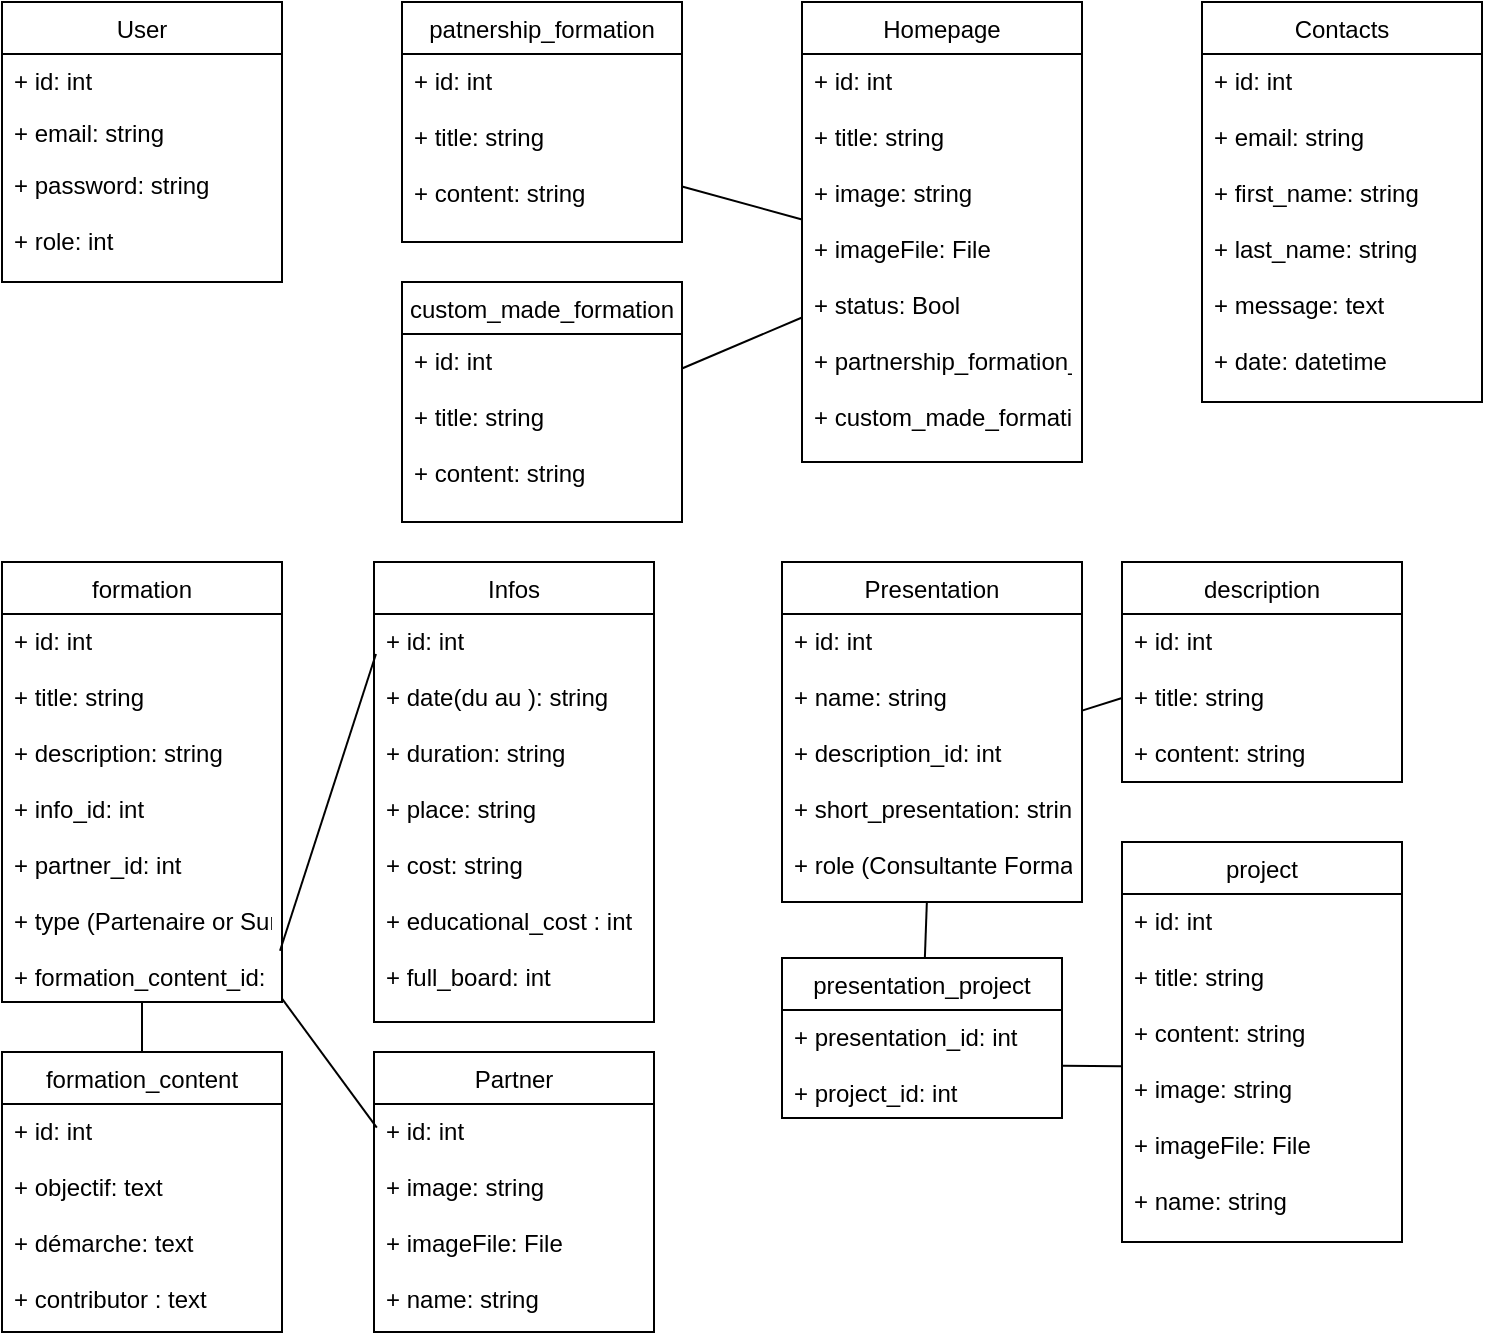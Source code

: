 <mxfile>
    <diagram id="euRm8U93r4pqlFISYigQ" name="Page-1">
        <mxGraphModel dx="862" dy="523" grid="1" gridSize="10" guides="1" tooltips="1" connect="1" arrows="1" fold="1" page="1" pageScale="1" pageWidth="827" pageHeight="1169" math="0" shadow="0">
            <root>
                <mxCell id="0"/>
                <mxCell id="1" parent="0"/>
                <mxCell id="5" value="User" style="swimlane;fontStyle=0;childLayout=stackLayout;horizontal=1;startSize=26;fillColor=none;horizontalStack=0;resizeParent=1;resizeParentMax=0;resizeLast=0;collapsible=1;marginBottom=0;" parent="1" vertex="1">
                    <mxGeometry x="40" y="40" width="140" height="140" as="geometry"/>
                </mxCell>
                <mxCell id="6" value="+ id: int" style="text;strokeColor=none;fillColor=none;align=left;verticalAlign=top;spacingLeft=4;spacingRight=4;overflow=hidden;rotatable=0;points=[[0,0.5],[1,0.5]];portConstraint=eastwest;" parent="5" vertex="1">
                    <mxGeometry y="26" width="140" height="26" as="geometry"/>
                </mxCell>
                <mxCell id="7" value="+ email: string" style="text;strokeColor=none;fillColor=none;align=left;verticalAlign=top;spacingLeft=4;spacingRight=4;overflow=hidden;rotatable=0;points=[[0,0.5],[1,0.5]];portConstraint=eastwest;" parent="5" vertex="1">
                    <mxGeometry y="52" width="140" height="26" as="geometry"/>
                </mxCell>
                <mxCell id="8" value="+ password: string&#10;&#10;+ role: int&#10;&#10;" style="text;strokeColor=none;fillColor=none;align=left;verticalAlign=top;spacingLeft=4;spacingRight=4;overflow=hidden;rotatable=0;points=[[0,0.5],[1,0.5]];portConstraint=eastwest;" parent="5" vertex="1">
                    <mxGeometry y="78" width="140" height="62" as="geometry"/>
                </mxCell>
                <mxCell id="20" value="Infos" style="swimlane;fontStyle=0;childLayout=stackLayout;horizontal=1;startSize=26;fillColor=none;horizontalStack=0;resizeParent=1;resizeParentMax=0;resizeLast=0;collapsible=1;marginBottom=0;" parent="1" vertex="1">
                    <mxGeometry x="226" y="320" width="140" height="230" as="geometry"/>
                </mxCell>
                <mxCell id="21" value="+ id: int&#10;&#10;+ date(du au ): string&#10;&#10;+ duration: string&#10;&#10;+ place: string&#10;&#10;+ cost: string&#10;&#10;+ educational_cost : int&#10;&#10;+ full_board: int" style="text;strokeColor=none;fillColor=none;align=left;verticalAlign=top;spacingLeft=4;spacingRight=4;overflow=hidden;rotatable=0;points=[[0,0.5],[1,0.5]];portConstraint=eastwest;" parent="20" vertex="1">
                    <mxGeometry y="26" width="140" height="204" as="geometry"/>
                </mxCell>
                <mxCell id="22" value="Contacts" style="swimlane;fontStyle=0;childLayout=stackLayout;horizontal=1;startSize=26;fillColor=none;horizontalStack=0;resizeParent=1;resizeParentMax=0;resizeLast=0;collapsible=1;marginBottom=0;" parent="1" vertex="1">
                    <mxGeometry x="640" y="40" width="140" height="200" as="geometry"/>
                </mxCell>
                <mxCell id="23" value="+ id: int&#10;&#10;+ email: string&#10;&#10;+ first_name: string&#10;&#10;+ last_name: string&#10;&#10;+ message: text&#10;&#10;+ date: datetime" style="text;strokeColor=none;fillColor=none;align=left;verticalAlign=top;spacingLeft=4;spacingRight=4;overflow=hidden;rotatable=0;points=[[0,0.5],[1,0.5]];portConstraint=eastwest;" parent="22" vertex="1">
                    <mxGeometry y="26" width="140" height="174" as="geometry"/>
                </mxCell>
                <mxCell id="34" value="Homepage" style="swimlane;fontStyle=0;childLayout=stackLayout;horizontal=1;startSize=26;fillColor=none;horizontalStack=0;resizeParent=1;resizeParentMax=0;resizeLast=0;collapsible=1;marginBottom=0;" parent="1" vertex="1">
                    <mxGeometry x="440" y="40" width="140" height="230" as="geometry"/>
                </mxCell>
                <mxCell id="35" value="+ id: int&#10;&#10;+ title: string&#10;&#10;+ image: string&#10;&#10;+ imageFile: File&#10;&#10;+ status: Bool&#10;&#10;+ partnership_formation_id: int&#10;&#10;+ custom_made_formation_id: int" style="text;strokeColor=none;fillColor=none;align=left;verticalAlign=top;spacingLeft=4;spacingRight=4;overflow=hidden;rotatable=0;points=[[0,0.5],[1,0.5]];portConstraint=eastwest;" parent="34" vertex="1">
                    <mxGeometry y="26" width="140" height="204" as="geometry"/>
                </mxCell>
                <mxCell id="36" value="formation" style="swimlane;fontStyle=0;childLayout=stackLayout;horizontal=1;startSize=26;fillColor=none;horizontalStack=0;resizeParent=1;resizeParentMax=0;resizeLast=0;collapsible=1;marginBottom=0;" vertex="1" parent="1">
                    <mxGeometry x="40" y="320" width="140" height="220" as="geometry"/>
                </mxCell>
                <mxCell id="37" value="+ id: int&#10;&#10;+ title: string&#10;&#10;+ description: string&#10;&#10;+ info_id: int&#10;&#10;+ partner_id: int&#10;&#10;+ type (Partenaire or Surmesure): int&#10;&#10;+ formation_content_id: int" style="text;strokeColor=none;fillColor=none;align=left;verticalAlign=top;spacingLeft=4;spacingRight=4;overflow=hidden;rotatable=0;points=[[0,0.5],[1,0.5]];portConstraint=eastwest;" vertex="1" parent="36">
                    <mxGeometry y="26" width="140" height="194" as="geometry"/>
                </mxCell>
                <mxCell id="39" style="edgeStyle=none;html=1;exitX=0.993;exitY=0.868;exitDx=0;exitDy=0;exitPerimeter=0;entryX=0.007;entryY=0.098;entryDx=0;entryDy=0;entryPerimeter=0;endArrow=none;endFill=0;" edge="1" parent="1" source="37" target="21">
                    <mxGeometry relative="1" as="geometry"/>
                </mxCell>
                <mxCell id="40" value="Partner" style="swimlane;fontStyle=0;childLayout=stackLayout;horizontal=1;startSize=26;fillColor=none;horizontalStack=0;resizeParent=1;resizeParentMax=0;resizeLast=0;collapsible=1;marginBottom=0;" vertex="1" parent="1">
                    <mxGeometry x="226" y="565" width="140" height="140" as="geometry"/>
                </mxCell>
                <mxCell id="41" value="+ id: int&#10;&#10;+ image: string&#10;&#10;+ imageFile: File&#10;&#10;+ name: string" style="text;strokeColor=none;fillColor=none;align=left;verticalAlign=top;spacingLeft=4;spacingRight=4;overflow=hidden;rotatable=0;points=[[0,0.5],[1,0.5]];portConstraint=eastwest;" vertex="1" parent="40">
                    <mxGeometry y="26" width="140" height="114" as="geometry"/>
                </mxCell>
                <mxCell id="42" style="edgeStyle=none;html=1;entryX=0.01;entryY=0.104;entryDx=0;entryDy=0;entryPerimeter=0;endArrow=none;endFill=0;" edge="1" parent="1" source="37" target="41">
                    <mxGeometry relative="1" as="geometry"/>
                </mxCell>
                <mxCell id="43" value="Presentation" style="swimlane;fontStyle=0;childLayout=stackLayout;horizontal=1;startSize=26;fillColor=none;horizontalStack=0;resizeParent=1;resizeParentMax=0;resizeLast=0;collapsible=1;marginBottom=0;" vertex="1" parent="1">
                    <mxGeometry x="430" y="320" width="150" height="170" as="geometry"/>
                </mxCell>
                <mxCell id="44" value="+ id: int&#10;&#10;+ name: string&#10;&#10;+ description_id: int&#10;&#10;+ short_presentation: string&#10;&#10;+ role (Consultante Formatrice): string" style="text;strokeColor=none;fillColor=none;align=left;verticalAlign=top;spacingLeft=4;spacingRight=4;overflow=hidden;rotatable=0;points=[[0,0.5],[1,0.5]];portConstraint=eastwest;" vertex="1" parent="43">
                    <mxGeometry y="26" width="150" height="144" as="geometry"/>
                </mxCell>
                <mxCell id="45" value="description" style="swimlane;fontStyle=0;childLayout=stackLayout;horizontal=1;startSize=26;fillColor=none;horizontalStack=0;resizeParent=1;resizeParentMax=0;resizeLast=0;collapsible=1;marginBottom=0;" vertex="1" parent="1">
                    <mxGeometry x="600" y="320" width="140" height="110" as="geometry"/>
                </mxCell>
                <mxCell id="46" value="+ id: int&#10;&#10;+ title: string&#10;&#10;+ content: string&#10;&#10;&#10;" style="text;strokeColor=none;fillColor=none;align=left;verticalAlign=top;spacingLeft=4;spacingRight=4;overflow=hidden;rotatable=0;points=[[0,0.5],[1,0.5]];portConstraint=eastwest;" vertex="1" parent="45">
                    <mxGeometry y="26" width="140" height="84" as="geometry"/>
                </mxCell>
                <mxCell id="47" style="edgeStyle=none;html=1;entryX=0;entryY=0.5;entryDx=0;entryDy=0;endArrow=none;endFill=0;" edge="1" parent="1" source="44" target="46">
                    <mxGeometry relative="1" as="geometry"/>
                </mxCell>
                <mxCell id="48" value="project" style="swimlane;fontStyle=0;childLayout=stackLayout;horizontal=1;startSize=26;fillColor=none;horizontalStack=0;resizeParent=1;resizeParentMax=0;resizeLast=0;collapsible=1;marginBottom=0;" vertex="1" parent="1">
                    <mxGeometry x="600" y="460" width="140" height="200" as="geometry"/>
                </mxCell>
                <mxCell id="49" value="+ id: int&#10;&#10;+ title: string&#10;&#10;+ content: string&#10;&#10;+ image: string&#10;&#10;+ imageFile: File&#10;&#10;+ name: string&#10;&#10;" style="text;strokeColor=none;fillColor=none;align=left;verticalAlign=top;spacingLeft=4;spacingRight=4;overflow=hidden;rotatable=0;points=[[0,0.5],[1,0.5]];portConstraint=eastwest;" vertex="1" parent="48">
                    <mxGeometry y="26" width="140" height="174" as="geometry"/>
                </mxCell>
                <mxCell id="52" style="edgeStyle=none;html=1;endArrow=none;endFill=0;" edge="1" parent="1" source="50" target="44">
                    <mxGeometry relative="1" as="geometry"/>
                </mxCell>
                <mxCell id="50" value="presentation_project" style="swimlane;fontStyle=0;childLayout=stackLayout;horizontal=1;startSize=26;fillColor=none;horizontalStack=0;resizeParent=1;resizeParentMax=0;resizeLast=0;collapsible=1;marginBottom=0;" vertex="1" parent="1">
                    <mxGeometry x="430" y="518" width="140" height="80" as="geometry"/>
                </mxCell>
                <mxCell id="51" value="+ presentation_id: int&#10;&#10;+ project_id: int&#10;&#10;&#10;" style="text;strokeColor=none;fillColor=none;align=left;verticalAlign=top;spacingLeft=4;spacingRight=4;overflow=hidden;rotatable=0;points=[[0,0.5],[1,0.5]];portConstraint=eastwest;" vertex="1" parent="50">
                    <mxGeometry y="26" width="140" height="54" as="geometry"/>
                </mxCell>
                <mxCell id="53" value="" style="edgeStyle=none;html=1;endArrow=none;endFill=0;" edge="1" parent="1" source="51" target="49">
                    <mxGeometry relative="1" as="geometry"/>
                </mxCell>
                <mxCell id="54" value="formation_content" style="swimlane;fontStyle=0;childLayout=stackLayout;horizontal=1;startSize=26;fillColor=none;horizontalStack=0;resizeParent=1;resizeParentMax=0;resizeLast=0;collapsible=1;marginBottom=0;" vertex="1" parent="1">
                    <mxGeometry x="40" y="565" width="140" height="140" as="geometry"/>
                </mxCell>
                <mxCell id="55" value="+ id: int&#10;&#10;+ objectif: text&#10;&#10;+ démarche: text&#10;&#10;+ contributor : text&#10;" style="text;strokeColor=none;fillColor=none;align=left;verticalAlign=top;spacingLeft=4;spacingRight=4;overflow=hidden;rotatable=0;points=[[0,0.5],[1,0.5]];portConstraint=eastwest;" vertex="1" parent="54">
                    <mxGeometry y="26" width="140" height="114" as="geometry"/>
                </mxCell>
                <mxCell id="56" style="edgeStyle=none;html=1;endArrow=none;endFill=0;" edge="1" parent="1" source="37" target="54">
                    <mxGeometry relative="1" as="geometry"/>
                </mxCell>
                <mxCell id="59" value="patnership_formation" style="swimlane;fontStyle=0;childLayout=stackLayout;horizontal=1;startSize=26;fillColor=none;horizontalStack=0;resizeParent=1;resizeParentMax=0;resizeLast=0;collapsible=1;marginBottom=0;" vertex="1" parent="1">
                    <mxGeometry x="240" y="40" width="140" height="120" as="geometry"/>
                </mxCell>
                <mxCell id="60" value="+ id: int&#10;&#10;+ title: string&#10;&#10;+ content: string&#10;&#10;&#10;&#10;&#10;" style="text;strokeColor=none;fillColor=none;align=left;verticalAlign=top;spacingLeft=4;spacingRight=4;overflow=hidden;rotatable=0;points=[[0,0.5],[1,0.5]];portConstraint=eastwest;" vertex="1" parent="59">
                    <mxGeometry y="26" width="140" height="94" as="geometry"/>
                </mxCell>
                <mxCell id="62" value="" style="edgeStyle=none;html=1;endArrow=none;endFill=0;" edge="1" parent="1" source="35" target="60">
                    <mxGeometry relative="1" as="geometry"/>
                </mxCell>
                <mxCell id="63" value="custom_made_formation" style="swimlane;fontStyle=0;childLayout=stackLayout;horizontal=1;startSize=26;fillColor=none;horizontalStack=0;resizeParent=1;resizeParentMax=0;resizeLast=0;collapsible=1;marginBottom=0;" vertex="1" parent="1">
                    <mxGeometry x="240" y="180" width="140" height="120" as="geometry"/>
                </mxCell>
                <mxCell id="64" value="+ id: int&#10;&#10;+ title: string&#10;&#10;+ content: string&#10;&#10;&#10;&#10;&#10;" style="text;strokeColor=none;fillColor=none;align=left;verticalAlign=top;spacingLeft=4;spacingRight=4;overflow=hidden;rotatable=0;points=[[0,0.5],[1,0.5]];portConstraint=eastwest;" vertex="1" parent="63">
                    <mxGeometry y="26" width="140" height="94" as="geometry"/>
                </mxCell>
                <mxCell id="65" value="" style="edgeStyle=none;html=1;endArrow=none;endFill=0;" edge="1" parent="1" source="64" target="35">
                    <mxGeometry relative="1" as="geometry"/>
                </mxCell>
            </root>
        </mxGraphModel>
    </diagram>
</mxfile>